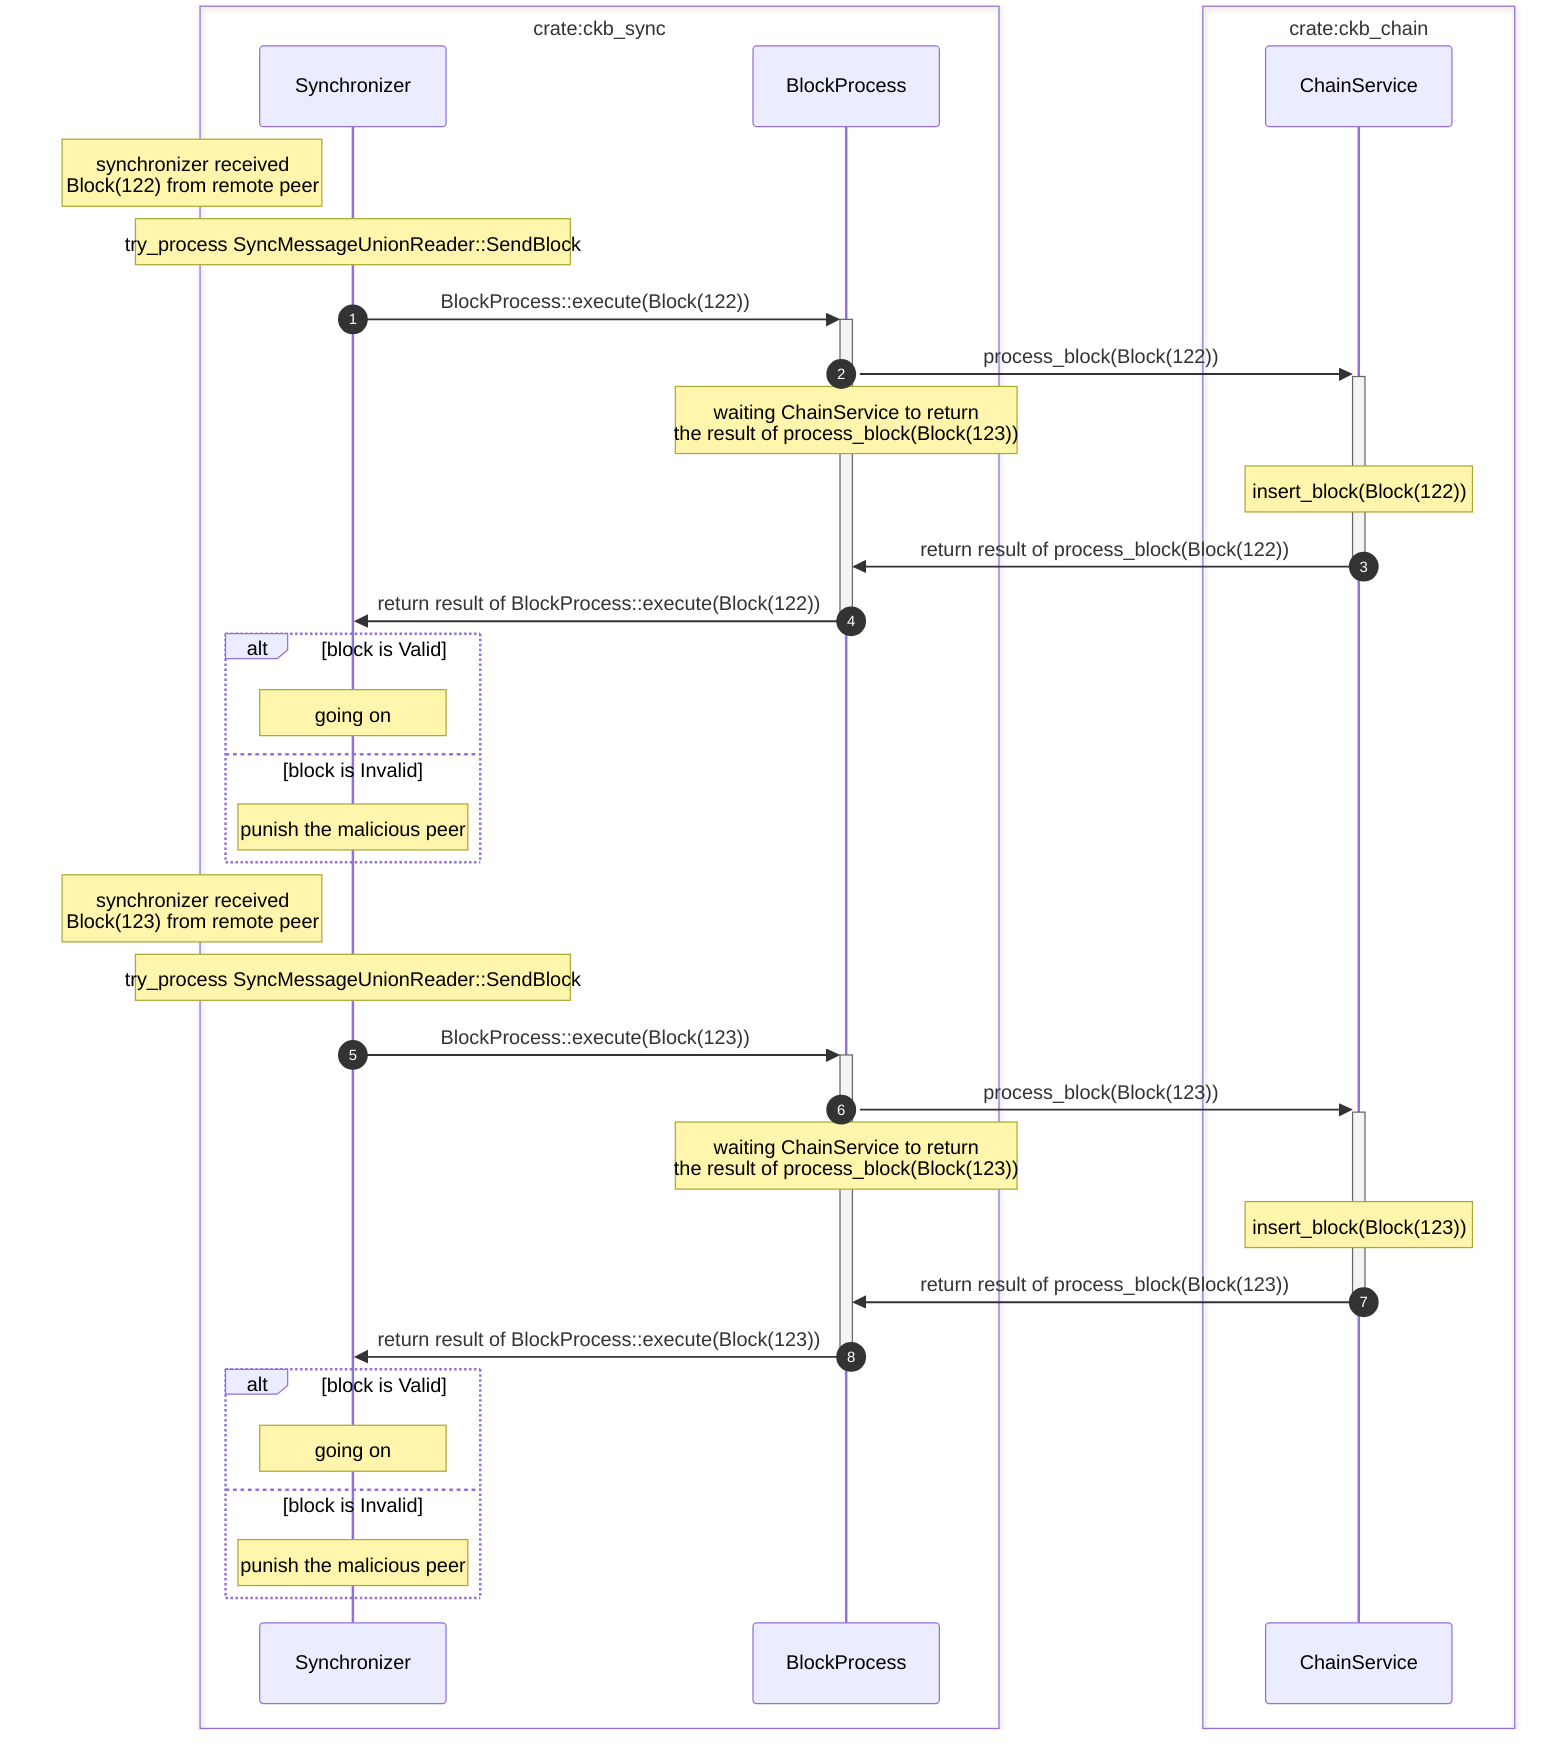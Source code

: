 sequenceDiagram
  autonumber

  participant S as Synchronizer
  participant BP as BlockProcess
  participant C as ChainService


  box crate:ckb_sync
    participant S
    participant BP
  end


  box crate:ckb_chain
    participant C
  end

  Note left of S: synchronizer received <br>Block(122) from remote peer

  Note over S: try_process SyncMessageUnionReader::SendBlock


  S->>+BP: BlockProcess::execute(Block(122))
  BP->>+C: process_block(Block(122))
  Note over BP: waiting ChainService to return<br>the result of process_block(Block(123))
  Note over C: insert_block(Block(122))
  C->>-BP: return result of process_block(Block(122))
  BP->>-S: return result of BlockProcess::execute(Block(122))

  alt block is Valid
    Note over S: going on
  else block is Invalid
    Note over S: punish the malicious peer
  end

  Note left of S: synchronizer received <br>Block(123) from remote peer
  Note over S: try_process SyncMessageUnionReader::SendBlock
  S->>+BP: BlockProcess::execute(Block(123))
  BP->>+C: process_block(Block(123))
  Note over BP: waiting ChainService to return<br>the result of process_block(Block(123))
  Note over C: insert_block(Block(123))
  C->>-BP: return result of process_block(Block(123))
  BP->>-S: return result of BlockProcess::execute(Block(123))

  alt block is Valid
    Note over S: going on
  else block is Invalid
    Note over S: punish the malicious peer
  end